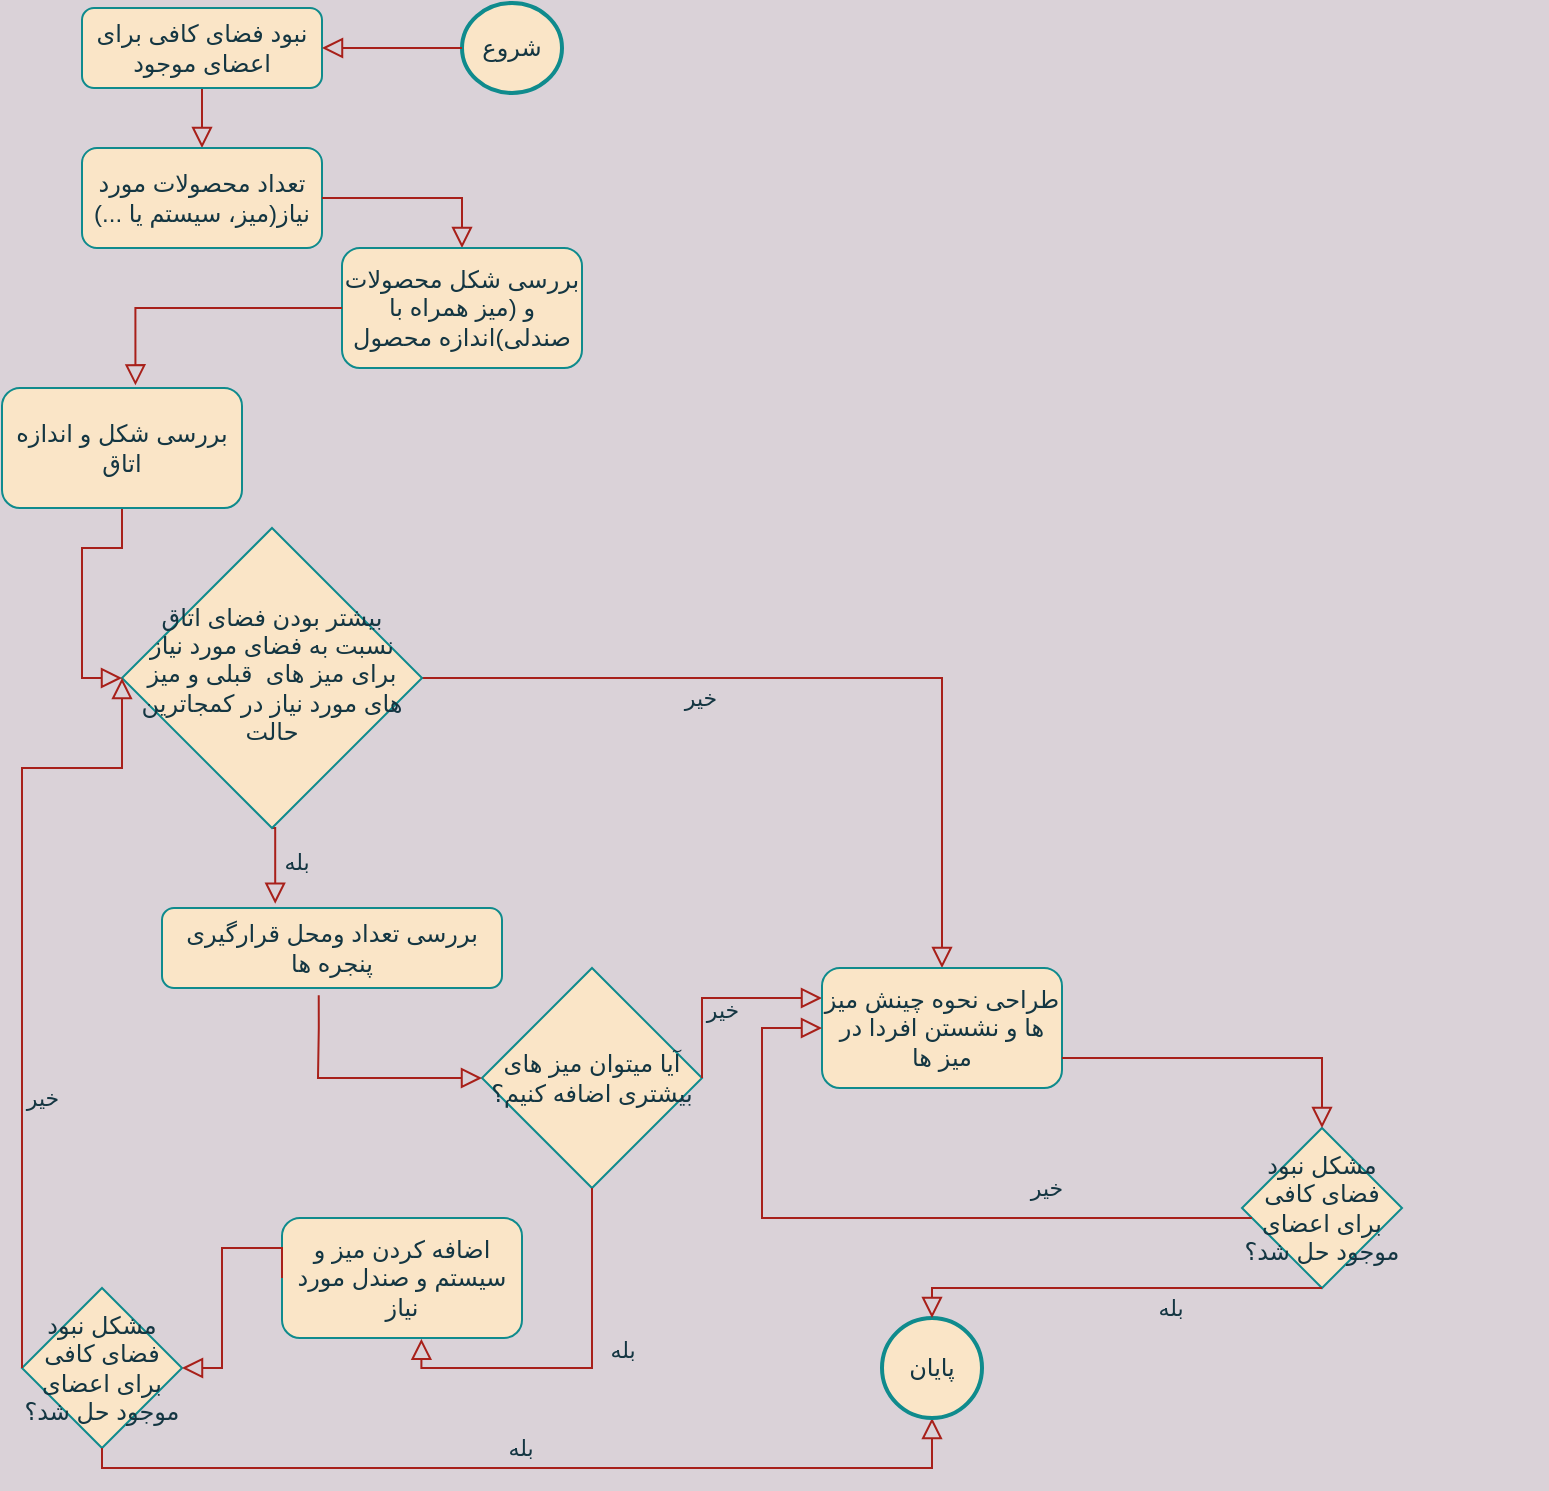 <mxfile version="20.2.3" type="github">
  <diagram id="C5RBs43oDa-KdzZeNtuy" name="Page-1">
    <mxGraphModel dx="1185" dy="643" grid="1" gridSize="10" guides="1" tooltips="1" connect="1" arrows="1" fold="1" page="1" pageScale="1" pageWidth="827" pageHeight="1169" background="#DAD2D8" math="0" shadow="0">
      <root>
        <mxCell id="WIyWlLk6GJQsqaUBKTNV-0" />
        <mxCell id="WIyWlLk6GJQsqaUBKTNV-1" parent="WIyWlLk6GJQsqaUBKTNV-0" />
        <mxCell id="WIyWlLk6GJQsqaUBKTNV-2" value="" style="rounded=0;html=1;jettySize=auto;orthogonalLoop=1;fontSize=11;endArrow=block;endFill=0;endSize=8;strokeWidth=1;shadow=0;labelBackgroundColor=none;edgeStyle=orthogonalEdgeStyle;entryX=0.5;entryY=0;entryDx=0;entryDy=0;strokeColor=#A8201A;fontColor=#143642;" parent="WIyWlLk6GJQsqaUBKTNV-1" source="WIyWlLk6GJQsqaUBKTNV-3" target="vPivBF0dDk7tM9uTnVVU-0" edge="1">
          <mxGeometry relative="1" as="geometry">
            <mxPoint x="230" y="120" as="targetPoint" />
          </mxGeometry>
        </mxCell>
        <mxCell id="WIyWlLk6GJQsqaUBKTNV-3" value="نبود فضای کافی برای اعضای موجود" style="rounded=1;whiteSpace=wrap;html=1;fontSize=12;glass=0;strokeWidth=1;shadow=0;fillColor=#FAE5C7;strokeColor=#0F8B8D;fontColor=#143642;" parent="WIyWlLk6GJQsqaUBKTNV-1" vertex="1">
          <mxGeometry x="60" y="20" width="120" height="40" as="geometry" />
        </mxCell>
        <mxCell id="WIyWlLk6GJQsqaUBKTNV-4" value="خیر" style="rounded=0;html=1;jettySize=auto;orthogonalLoop=1;fontSize=11;endArrow=block;endFill=0;endSize=8;strokeWidth=1;shadow=0;labelBackgroundColor=none;edgeStyle=orthogonalEdgeStyle;entryX=0.5;entryY=0;entryDx=0;entryDy=0;exitX=1;exitY=0.5;exitDx=0;exitDy=0;strokeColor=#A8201A;fontColor=#143642;" parent="WIyWlLk6GJQsqaUBKTNV-1" source="WIyWlLk6GJQsqaUBKTNV-6" target="vPivBF0dDk7tM9uTnVVU-19" edge="1">
          <mxGeometry x="-0.315" y="-10" relative="1" as="geometry">
            <mxPoint as="offset" />
            <mxPoint x="290" y="380" as="sourcePoint" />
            <mxPoint x="350" y="460" as="targetPoint" />
            <Array as="points">
              <mxPoint x="490" y="355" />
            </Array>
          </mxGeometry>
        </mxCell>
        <mxCell id="WIyWlLk6GJQsqaUBKTNV-5" value="بله" style="edgeStyle=orthogonalEdgeStyle;rounded=0;html=1;jettySize=auto;orthogonalLoop=1;fontSize=11;endArrow=block;endFill=0;endSize=8;strokeWidth=1;shadow=0;labelBackgroundColor=none;exitX=0.5;exitY=1;exitDx=0;exitDy=0;entryX=0.333;entryY=-0.054;entryDx=0;entryDy=0;entryPerimeter=0;strokeColor=#A8201A;fontColor=#143642;" parent="WIyWlLk6GJQsqaUBKTNV-1" source="WIyWlLk6GJQsqaUBKTNV-6" target="WIyWlLk6GJQsqaUBKTNV-7" edge="1">
          <mxGeometry x="-0.026" y="10" relative="1" as="geometry">
            <mxPoint as="offset" />
            <mxPoint x="420" y="310" as="sourcePoint" />
            <Array as="points">
              <mxPoint x="157" y="430" />
            </Array>
          </mxGeometry>
        </mxCell>
        <mxCell id="WIyWlLk6GJQsqaUBKTNV-6" value="&lt;div style=&quot;&quot;&gt;&lt;span style=&quot;background-color: initial;&quot;&gt;بیشتر بودن فضای اتاق نسبت به فضای مورد نیاز برای میز های&amp;nbsp; قبلی و میز های مورد نیاز در کمجاترین حالت&lt;/span&gt;&lt;/div&gt;" style="rhombus;whiteSpace=wrap;html=1;shadow=0;fontFamily=Helvetica;fontSize=12;align=center;strokeWidth=1;spacing=6;spacingTop=-4;fillColor=#FAE5C7;strokeColor=#0F8B8D;fontColor=#143642;" parent="WIyWlLk6GJQsqaUBKTNV-1" vertex="1">
          <mxGeometry x="80" y="280" width="150" height="150" as="geometry" />
        </mxCell>
        <mxCell id="WIyWlLk6GJQsqaUBKTNV-7" value="بررسی تعداد ومحل قرارگیری پنجره ها" style="rounded=1;whiteSpace=wrap;html=1;fontSize=12;glass=0;strokeWidth=1;shadow=0;fillColor=#FAE5C7;strokeColor=#0F8B8D;fontColor=#143642;" parent="WIyWlLk6GJQsqaUBKTNV-1" vertex="1">
          <mxGeometry x="100" y="470" width="170" height="40" as="geometry" />
        </mxCell>
        <mxCell id="WIyWlLk6GJQsqaUBKTNV-8" value="" style="rounded=0;html=1;jettySize=auto;orthogonalLoop=1;fontSize=11;endArrow=block;endFill=0;endSize=8;strokeWidth=1;shadow=0;labelBackgroundColor=none;edgeStyle=orthogonalEdgeStyle;entryX=0;entryY=0.5;entryDx=0;entryDy=0;strokeColor=#A8201A;fontColor=#143642;" parent="WIyWlLk6GJQsqaUBKTNV-1" source="vPivBF0dDk7tM9uTnVVU-7" target="WIyWlLk6GJQsqaUBKTNV-6" edge="1">
          <mxGeometry x="0.333" y="20" relative="1" as="geometry">
            <mxPoint as="offset" />
            <mxPoint x="450" y="560" as="sourcePoint" />
            <mxPoint x="420" y="740" as="targetPoint" />
          </mxGeometry>
        </mxCell>
        <mxCell id="vPivBF0dDk7tM9uTnVVU-0" value="تعداد محصولات مورد نیاز(میز، سیستم یا ...)" style="rounded=1;whiteSpace=wrap;html=1;fillColor=#FAE5C7;strokeColor=#0F8B8D;fontColor=#143642;" vertex="1" parent="WIyWlLk6GJQsqaUBKTNV-1">
          <mxGeometry x="60" y="90" width="120" height="50" as="geometry" />
        </mxCell>
        <mxCell id="vPivBF0dDk7tM9uTnVVU-3" value="" style="rounded=0;html=1;jettySize=auto;orthogonalLoop=1;fontSize=11;endArrow=block;endFill=0;endSize=8;strokeWidth=1;shadow=0;labelBackgroundColor=none;edgeStyle=orthogonalEdgeStyle;entryX=0.5;entryY=0;entryDx=0;entryDy=0;strokeColor=#A8201A;fontColor=#143642;" edge="1" parent="WIyWlLk6GJQsqaUBKTNV-1" source="vPivBF0dDk7tM9uTnVVU-0" target="vPivBF0dDk7tM9uTnVVU-4">
          <mxGeometry relative="1" as="geometry">
            <mxPoint x="170" y="120" as="sourcePoint" />
            <mxPoint x="140" y="140" as="targetPoint" />
          </mxGeometry>
        </mxCell>
        <mxCell id="vPivBF0dDk7tM9uTnVVU-4" value="بررسی شکل محصولات و (میز همراه با صندلی)اندازه محصول" style="rounded=1;whiteSpace=wrap;html=1;fillColor=#FAE5C7;strokeColor=#0F8B8D;fontColor=#143642;" vertex="1" parent="WIyWlLk6GJQsqaUBKTNV-1">
          <mxGeometry x="190" y="140" width="120" height="60" as="geometry" />
        </mxCell>
        <mxCell id="vPivBF0dDk7tM9uTnVVU-5" value="" style="rounded=0;html=1;jettySize=auto;orthogonalLoop=1;fontSize=11;endArrow=block;endFill=0;endSize=8;strokeWidth=1;shadow=0;labelBackgroundColor=none;edgeStyle=orthogonalEdgeStyle;entryX=0.556;entryY=-0.022;entryDx=0;entryDy=0;entryPerimeter=0;exitX=0;exitY=0.5;exitDx=0;exitDy=0;strokeColor=#A8201A;fontColor=#143642;" edge="1" parent="WIyWlLk6GJQsqaUBKTNV-1" source="vPivBF0dDk7tM9uTnVVU-4" target="vPivBF0dDk7tM9uTnVVU-7">
          <mxGeometry relative="1" as="geometry">
            <mxPoint x="200" y="165" as="sourcePoint" />
            <mxPoint x="270" y="190" as="targetPoint" />
            <Array as="points">
              <mxPoint x="87" y="170" />
            </Array>
          </mxGeometry>
        </mxCell>
        <mxCell id="vPivBF0dDk7tM9uTnVVU-6" style="edgeStyle=orthogonalEdgeStyle;rounded=0;orthogonalLoop=1;jettySize=auto;html=1;exitX=0.5;exitY=1;exitDx=0;exitDy=0;labelBackgroundColor=#DAD2D8;strokeColor=#A8201A;fontColor=#143642;" edge="1" parent="WIyWlLk6GJQsqaUBKTNV-1">
          <mxGeometry relative="1" as="geometry">
            <mxPoint x="784" y="690" as="sourcePoint" />
            <mxPoint x="784" y="690" as="targetPoint" />
          </mxGeometry>
        </mxCell>
        <mxCell id="vPivBF0dDk7tM9uTnVVU-7" value="بررسی شکل و اندازه اتاق" style="rounded=1;whiteSpace=wrap;html=1;fillColor=#FAE5C7;strokeColor=#0F8B8D;fontColor=#143642;" vertex="1" parent="WIyWlLk6GJQsqaUBKTNV-1">
          <mxGeometry x="20" y="210" width="120" height="60" as="geometry" />
        </mxCell>
        <mxCell id="vPivBF0dDk7tM9uTnVVU-10" value="آیا میتوان میز های بیشتری اضافه کنیم؟" style="rhombus;whiteSpace=wrap;html=1;fillColor=#FAE5C7;strokeColor=#0F8B8D;fontColor=#143642;" vertex="1" parent="WIyWlLk6GJQsqaUBKTNV-1">
          <mxGeometry x="260" y="500" width="110" height="110" as="geometry" />
        </mxCell>
        <mxCell id="vPivBF0dDk7tM9uTnVVU-11" value="" style="rounded=0;html=1;jettySize=auto;orthogonalLoop=1;fontSize=11;endArrow=block;endFill=0;endSize=8;strokeWidth=1;shadow=0;labelBackgroundColor=none;edgeStyle=orthogonalEdgeStyle;exitX=0.461;exitY=1.092;exitDx=0;exitDy=0;entryX=0;entryY=0.5;entryDx=0;entryDy=0;exitPerimeter=0;strokeColor=#A8201A;fontColor=#143642;" edge="1" parent="WIyWlLk6GJQsqaUBKTNV-1" source="WIyWlLk6GJQsqaUBKTNV-7" target="vPivBF0dDk7tM9uTnVVU-10">
          <mxGeometry x="0.333" y="20" relative="1" as="geometry">
            <mxPoint as="offset" />
            <mxPoint x="230.034" y="590.0" as="sourcePoint" />
            <mxPoint x="230" y="675.0" as="targetPoint" />
            <Array as="points">
              <mxPoint x="178" y="530" />
              <mxPoint x="178" y="545" />
            </Array>
          </mxGeometry>
        </mxCell>
        <mxCell id="vPivBF0dDk7tM9uTnVVU-16" value="بله" style="edgeStyle=orthogonalEdgeStyle;rounded=0;html=1;jettySize=auto;orthogonalLoop=1;fontSize=11;endArrow=block;endFill=0;endSize=8;strokeWidth=1;shadow=0;labelBackgroundColor=none;exitX=0.5;exitY=1;exitDx=0;exitDy=0;entryX=0.581;entryY=1.007;entryDx=0;entryDy=0;entryPerimeter=0;strokeColor=#A8201A;fontColor=#143642;" edge="1" parent="WIyWlLk6GJQsqaUBKTNV-1" source="vPivBF0dDk7tM9uTnVVU-10" target="vPivBF0dDk7tM9uTnVVU-17">
          <mxGeometry x="-0.145" y="15" relative="1" as="geometry">
            <mxPoint as="offset" />
            <mxPoint x="90" y="715.0" as="sourcePoint" />
            <mxPoint x="120" y="700" as="targetPoint" />
            <Array as="points">
              <mxPoint x="315" y="700" />
              <mxPoint x="230" y="700" />
            </Array>
          </mxGeometry>
        </mxCell>
        <mxCell id="vPivBF0dDk7tM9uTnVVU-17" value="اضافه کردن میز و سیستم و صندل مورد نیاز" style="rounded=1;whiteSpace=wrap;html=1;strokeWidth=1;fillColor=#FAE5C7;strokeColor=#0F8B8D;fontColor=#143642;" vertex="1" parent="WIyWlLk6GJQsqaUBKTNV-1">
          <mxGeometry x="160" y="625" width="120" height="60" as="geometry" />
        </mxCell>
        <mxCell id="vPivBF0dDk7tM9uTnVVU-18" value="خیر" style="rounded=0;html=1;jettySize=auto;orthogonalLoop=1;fontSize=11;endArrow=block;endFill=0;endSize=8;strokeWidth=1;shadow=0;labelBackgroundColor=none;edgeStyle=orthogonalEdgeStyle;exitX=1;exitY=0.5;exitDx=0;exitDy=0;entryX=0;entryY=0.25;entryDx=0;entryDy=0;strokeColor=#A8201A;fontColor=#143642;" edge="1" parent="WIyWlLk6GJQsqaUBKTNV-1" source="vPivBF0dDk7tM9uTnVVU-10" target="vPivBF0dDk7tM9uTnVVU-19">
          <mxGeometry x="-0.315" y="-10" relative="1" as="geometry">
            <mxPoint as="offset" />
            <mxPoint x="570" y="450.0" as="sourcePoint" />
            <mxPoint x="390" y="480" as="targetPoint" />
            <Array as="points">
              <mxPoint x="370" y="515" />
            </Array>
          </mxGeometry>
        </mxCell>
        <mxCell id="vPivBF0dDk7tM9uTnVVU-19" value="طراحی نحوه چینش میز ها و نشستن افردا در میز ها" style="rounded=1;whiteSpace=wrap;html=1;strokeWidth=1;fillColor=#FAE5C7;strokeColor=#0F8B8D;fontColor=#143642;" vertex="1" parent="WIyWlLk6GJQsqaUBKTNV-1">
          <mxGeometry x="430" y="500" width="120" height="60" as="geometry" />
        </mxCell>
        <mxCell id="vPivBF0dDk7tM9uTnVVU-20" value="مشکل نبود فضای کافی برای اعضای موجود حل شد؟" style="rhombus;whiteSpace=wrap;html=1;strokeWidth=1;fillColor=#FAE5C7;strokeColor=#0F8B8D;fontColor=#143642;" vertex="1" parent="WIyWlLk6GJQsqaUBKTNV-1">
          <mxGeometry x="30" y="660.0" width="80" height="80" as="geometry" />
        </mxCell>
        <mxCell id="vPivBF0dDk7tM9uTnVVU-21" value="" style="rounded=0;html=1;jettySize=auto;orthogonalLoop=1;fontSize=11;endArrow=block;endFill=0;endSize=8;strokeWidth=1;shadow=0;labelBackgroundColor=none;edgeStyle=orthogonalEdgeStyle;exitX=0;exitY=0.5;exitDx=0;exitDy=0;entryX=1;entryY=0.5;entryDx=0;entryDy=0;strokeColor=#A8201A;fontColor=#143642;" edge="1" parent="WIyWlLk6GJQsqaUBKTNV-1" source="vPivBF0dDk7tM9uTnVVU-17" target="vPivBF0dDk7tM9uTnVVU-20">
          <mxGeometry relative="1" as="geometry">
            <mxPoint x="-30" y="370" as="sourcePoint" />
            <mxPoint x="140" y="710" as="targetPoint" />
            <Array as="points">
              <mxPoint x="160" y="640" />
              <mxPoint x="130" y="640" />
              <mxPoint x="130" y="700" />
            </Array>
          </mxGeometry>
        </mxCell>
        <mxCell id="vPivBF0dDk7tM9uTnVVU-23" value="بله" style="edgeStyle=orthogonalEdgeStyle;rounded=0;html=1;jettySize=auto;orthogonalLoop=1;fontSize=11;endArrow=block;endFill=0;endSize=8;strokeWidth=1;shadow=0;labelBackgroundColor=none;entryX=0.5;entryY=1;entryDx=0;entryDy=0;strokeColor=#A8201A;fontColor=#143642;" edge="1" parent="WIyWlLk6GJQsqaUBKTNV-1" source="vPivBF0dDk7tM9uTnVVU-20" target="vPivBF0dDk7tM9uTnVVU-24">
          <mxGeometry x="-0.026" y="10" relative="1" as="geometry">
            <mxPoint as="offset" />
            <mxPoint x="545.31" y="340.0" as="sourcePoint" />
            <mxPoint x="550" y="460" as="targetPoint" />
            <Array as="points">
              <mxPoint x="70" y="750" />
              <mxPoint x="485" y="750" />
            </Array>
          </mxGeometry>
        </mxCell>
        <mxCell id="vPivBF0dDk7tM9uTnVVU-24" value="پایان" style="ellipse;whiteSpace=wrap;html=1;aspect=fixed;strokeWidth=2;fillColor=#FAE5C7;strokeColor=#0F8B8D;fontColor=#143642;" vertex="1" parent="WIyWlLk6GJQsqaUBKTNV-1">
          <mxGeometry x="460" y="675" width="50" height="50" as="geometry" />
        </mxCell>
        <mxCell id="vPivBF0dDk7tM9uTnVVU-25" value="خیر" style="rounded=0;html=1;jettySize=auto;orthogonalLoop=1;fontSize=11;endArrow=block;endFill=0;endSize=8;strokeWidth=1;shadow=0;labelBackgroundColor=none;edgeStyle=orthogonalEdgeStyle;exitX=0;exitY=0.5;exitDx=0;exitDy=0;entryX=0;entryY=0.5;entryDx=0;entryDy=0;strokeColor=#A8201A;fontColor=#143642;" edge="1" parent="WIyWlLk6GJQsqaUBKTNV-1" source="vPivBF0dDk7tM9uTnVVU-20" target="WIyWlLk6GJQsqaUBKTNV-6">
          <mxGeometry x="-0.315" y="-10" relative="1" as="geometry">
            <mxPoint as="offset" />
            <mxPoint x="749.64" y="270.03" as="sourcePoint" />
            <mxPoint x="90" y="360" as="targetPoint" />
            <Array as="points">
              <mxPoint x="30" y="400" />
              <mxPoint x="80" y="400" />
            </Array>
          </mxGeometry>
        </mxCell>
        <mxCell id="vPivBF0dDk7tM9uTnVVU-26" value="مشکل نبود فضای کافی برای اعضای موجود حل شد؟" style="rhombus;whiteSpace=wrap;html=1;strokeWidth=1;fillColor=#FAE5C7;strokeColor=#0F8B8D;fontColor=#143642;" vertex="1" parent="WIyWlLk6GJQsqaUBKTNV-1">
          <mxGeometry x="640" y="580.0" width="80" height="80" as="geometry" />
        </mxCell>
        <mxCell id="vPivBF0dDk7tM9uTnVVU-27" value="" style="rounded=0;html=1;jettySize=auto;orthogonalLoop=1;fontSize=11;endArrow=block;endFill=0;endSize=8;strokeWidth=1;shadow=0;labelBackgroundColor=none;edgeStyle=orthogonalEdgeStyle;entryX=0.5;entryY=0;entryDx=0;entryDy=0;exitX=1;exitY=0.75;exitDx=0;exitDy=0;strokeColor=#A8201A;fontColor=#143642;" edge="1" parent="WIyWlLk6GJQsqaUBKTNV-1" source="vPivBF0dDk7tM9uTnVVU-19" target="vPivBF0dDk7tM9uTnVVU-26">
          <mxGeometry relative="1" as="geometry">
            <mxPoint x="682" y="595.0" as="sourcePoint" />
            <mxPoint x="592" y="600.0" as="targetPoint" />
            <Array as="points">
              <mxPoint x="680" y="545" />
            </Array>
          </mxGeometry>
        </mxCell>
        <mxCell id="vPivBF0dDk7tM9uTnVVU-28" value="بله" style="edgeStyle=orthogonalEdgeStyle;rounded=0;html=1;jettySize=auto;orthogonalLoop=1;fontSize=11;endArrow=block;endFill=0;endSize=8;strokeWidth=1;shadow=0;labelBackgroundColor=none;exitX=0.5;exitY=1;exitDx=0;exitDy=0;entryX=0.5;entryY=0;entryDx=0;entryDy=0;strokeColor=#A8201A;fontColor=#143642;" edge="1" parent="WIyWlLk6GJQsqaUBKTNV-1" source="vPivBF0dDk7tM9uTnVVU-26" target="vPivBF0dDk7tM9uTnVVU-24">
          <mxGeometry x="-0.27" y="10" relative="1" as="geometry">
            <mxPoint as="offset" />
            <mxPoint x="590" y="630.0" as="sourcePoint" />
            <mxPoint x="685" y="690.0" as="targetPoint" />
            <Array as="points">
              <mxPoint x="485" y="660" />
            </Array>
          </mxGeometry>
        </mxCell>
        <mxCell id="vPivBF0dDk7tM9uTnVVU-29" value="خیر" style="rounded=0;html=1;jettySize=auto;orthogonalLoop=1;fontSize=11;endArrow=block;endFill=0;endSize=8;strokeWidth=1;shadow=0;labelBackgroundColor=none;edgeStyle=orthogonalEdgeStyle;entryX=0;entryY=0.5;entryDx=0;entryDy=0;strokeColor=#A8201A;fontColor=#143642;" edge="1" parent="WIyWlLk6GJQsqaUBKTNV-1" source="vPivBF0dDk7tM9uTnVVU-26" target="vPivBF0dDk7tM9uTnVVU-19">
          <mxGeometry x="-0.442" y="-15" relative="1" as="geometry">
            <mxPoint as="offset" />
            <mxPoint x="514" y="605.0" as="sourcePoint" />
            <mxPoint x="254" y="560.0" as="targetPoint" />
            <Array as="points">
              <mxPoint x="400" y="625" />
              <mxPoint x="400" y="530" />
            </Array>
          </mxGeometry>
        </mxCell>
        <mxCell id="vPivBF0dDk7tM9uTnVVU-30" value="شروع" style="ellipse;whiteSpace=wrap;html=1;strokeWidth=2;fillColor=#FAE5C7;strokeColor=#0F8B8D;fontColor=#143642;" vertex="1" parent="WIyWlLk6GJQsqaUBKTNV-1">
          <mxGeometry x="250" y="17.5" width="50" height="45" as="geometry" />
        </mxCell>
        <mxCell id="vPivBF0dDk7tM9uTnVVU-31" value="" style="rounded=0;html=1;jettySize=auto;orthogonalLoop=1;fontSize=11;endArrow=block;endFill=0;endSize=8;strokeWidth=1;shadow=0;labelBackgroundColor=none;edgeStyle=orthogonalEdgeStyle;entryX=1;entryY=0.5;entryDx=0;entryDy=0;exitX=0;exitY=0.5;exitDx=0;exitDy=0;strokeColor=#A8201A;fontColor=#143642;" edge="1" parent="WIyWlLk6GJQsqaUBKTNV-1" source="vPivBF0dDk7tM9uTnVVU-30" target="WIyWlLk6GJQsqaUBKTNV-3">
          <mxGeometry relative="1" as="geometry">
            <mxPoint x="130" y="70" as="sourcePoint" />
            <mxPoint x="130" y="100" as="targetPoint" />
          </mxGeometry>
        </mxCell>
      </root>
    </mxGraphModel>
  </diagram>
</mxfile>
